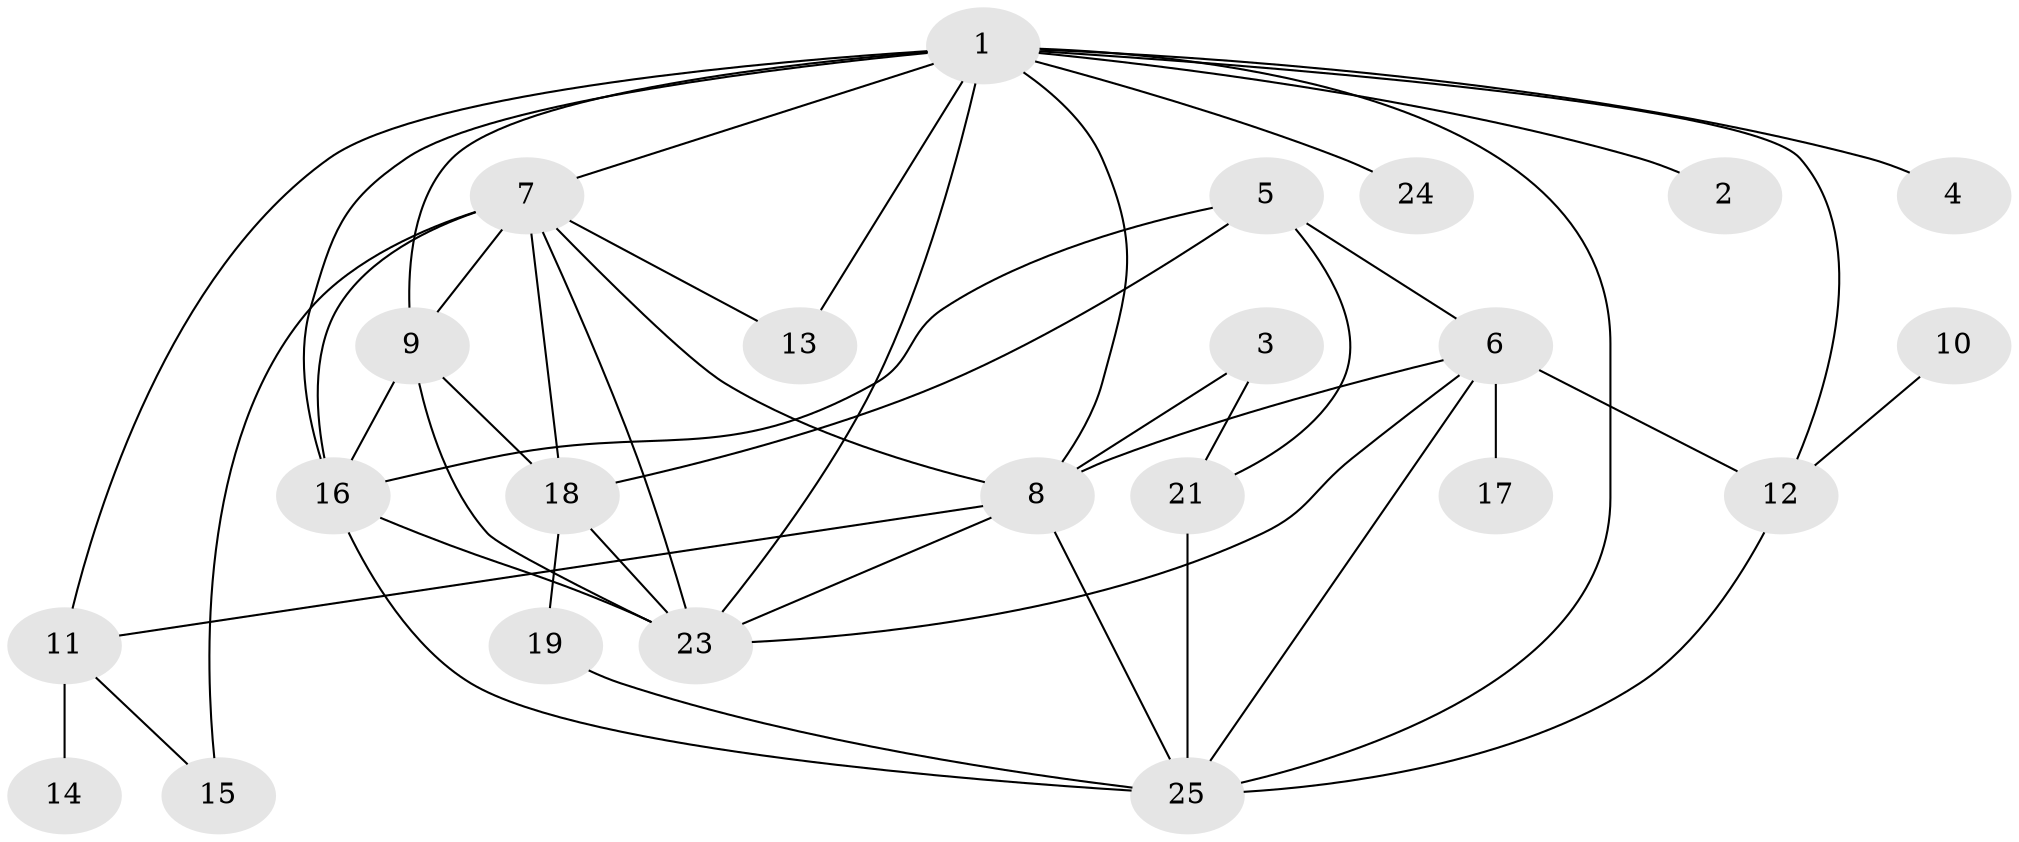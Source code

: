// original degree distribution, {7: 0.04, 1: 0.12, 2: 0.18, 3: 0.22, 6: 0.12, 4: 0.18, 5: 0.1, 0: 0.04}
// Generated by graph-tools (version 1.1) at 2025/33/03/09/25 02:33:42]
// undirected, 23 vertices, 46 edges
graph export_dot {
graph [start="1"]
  node [color=gray90,style=filled];
  1;
  2;
  3;
  4;
  5;
  6;
  7;
  8;
  9;
  10;
  11;
  12;
  13;
  14;
  15;
  16;
  17;
  18;
  19;
  21;
  23;
  24;
  25;
  1 -- 2 [weight=1.0];
  1 -- 4 [weight=1.0];
  1 -- 7 [weight=2.0];
  1 -- 8 [weight=1.0];
  1 -- 9 [weight=2.0];
  1 -- 11 [weight=2.0];
  1 -- 12 [weight=1.0];
  1 -- 13 [weight=2.0];
  1 -- 16 [weight=1.0];
  1 -- 23 [weight=1.0];
  1 -- 24 [weight=2.0];
  1 -- 25 [weight=2.0];
  3 -- 8 [weight=1.0];
  3 -- 21 [weight=2.0];
  5 -- 6 [weight=1.0];
  5 -- 16 [weight=1.0];
  5 -- 18 [weight=1.0];
  5 -- 21 [weight=2.0];
  6 -- 8 [weight=1.0];
  6 -- 12 [weight=1.0];
  6 -- 17 [weight=1.0];
  6 -- 23 [weight=1.0];
  6 -- 25 [weight=1.0];
  7 -- 8 [weight=1.0];
  7 -- 9 [weight=2.0];
  7 -- 13 [weight=1.0];
  7 -- 15 [weight=2.0];
  7 -- 16 [weight=1.0];
  7 -- 18 [weight=1.0];
  7 -- 23 [weight=1.0];
  8 -- 11 [weight=1.0];
  8 -- 23 [weight=1.0];
  8 -- 25 [weight=1.0];
  9 -- 16 [weight=1.0];
  9 -- 18 [weight=1.0];
  9 -- 23 [weight=2.0];
  10 -- 12 [weight=1.0];
  11 -- 14 [weight=1.0];
  11 -- 15 [weight=1.0];
  12 -- 25 [weight=1.0];
  16 -- 23 [weight=1.0];
  16 -- 25 [weight=1.0];
  18 -- 19 [weight=1.0];
  18 -- 23 [weight=1.0];
  19 -- 25 [weight=1.0];
  21 -- 25 [weight=2.0];
}
